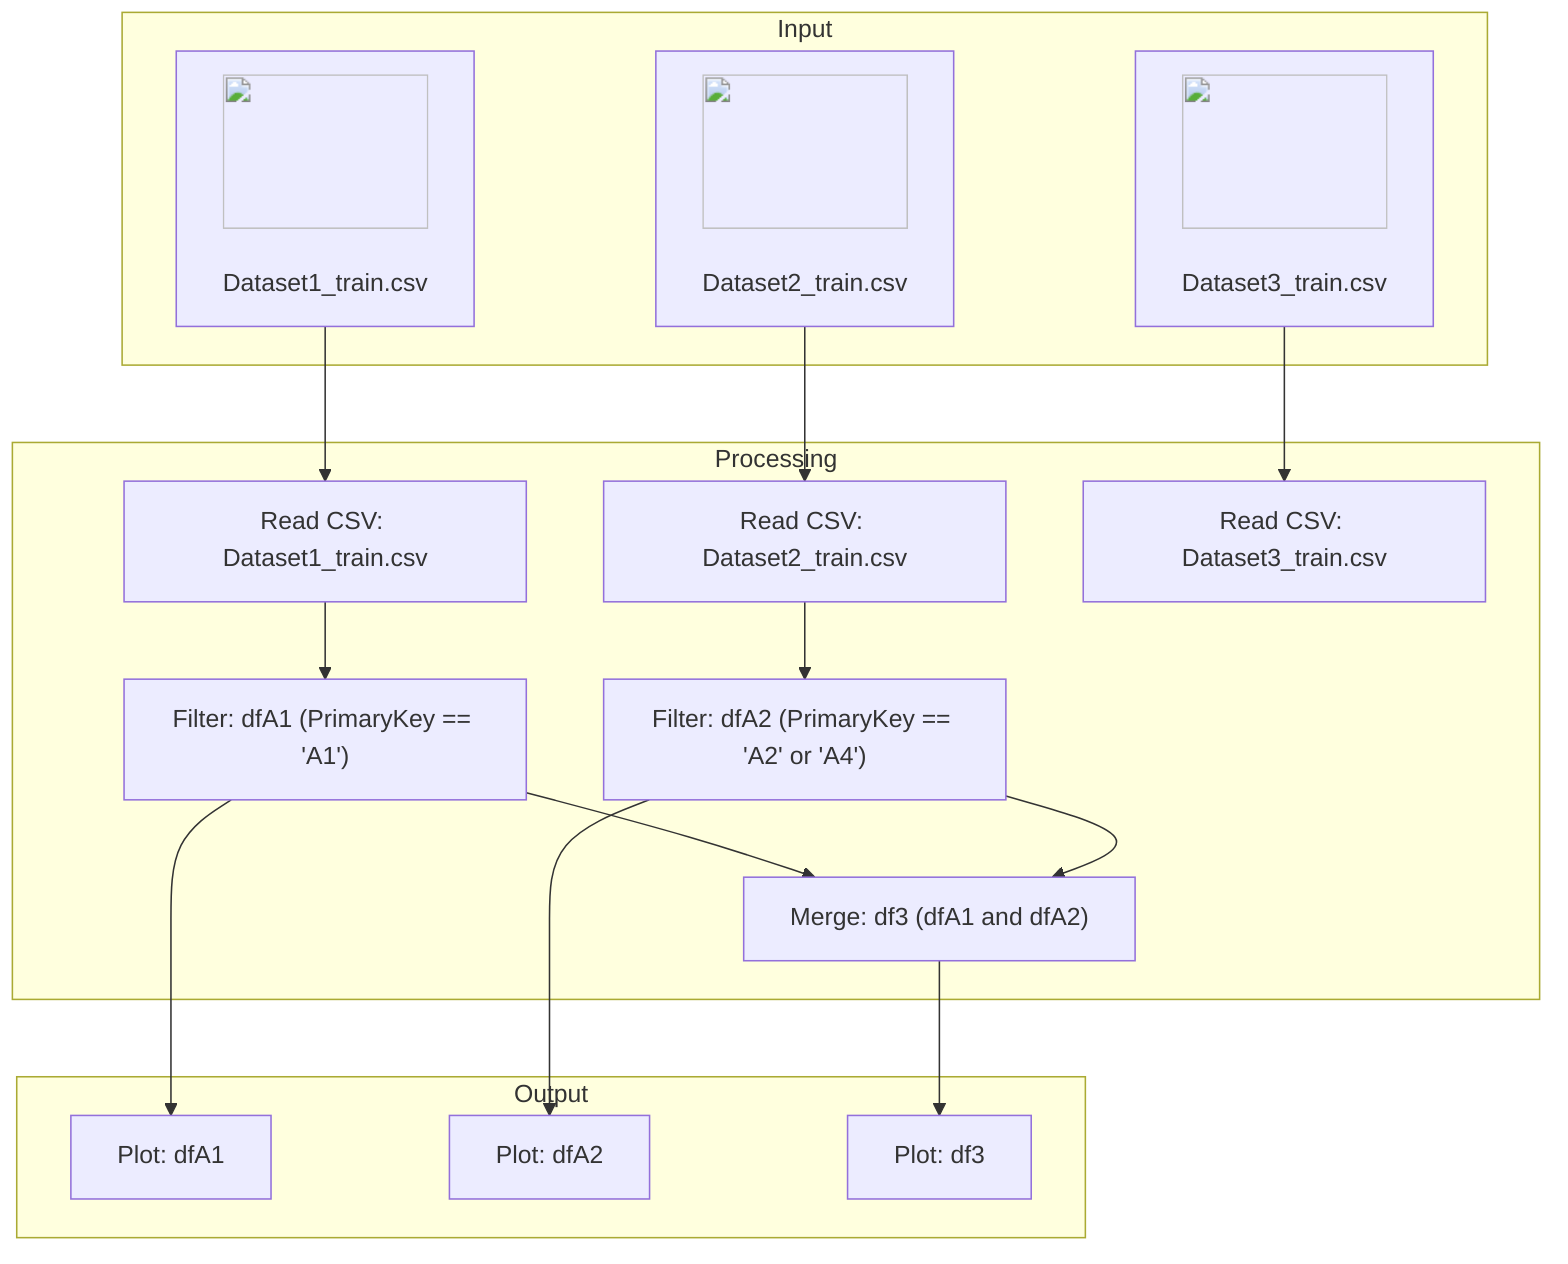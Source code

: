 flowchart TD
    subgraph Input
        A1["<img src='icons/file.svg' width=100 height=100/> <br/> Dataset1_train.csv"]
        A2["<img src='icons/file.svg' width=100 height=100/> <br/> Dataset2_train.csv"]
        A3["<img src='icons/file.svg' width=100 height=100/> <br/> Dataset3_train.csv"]
    end
    subgraph Processing
        B1["Read CSV: Dataset1_train.csv"]
        B2["Read CSV: Dataset2_train.csv"]
        B3["Read CSV: Dataset3_train.csv"]
        C1["Filter: dfA1 (PrimaryKey == 'A1')"]
        C2["Filter: dfA2 (PrimaryKey == 'A2' or 'A4')"]
        D1["Merge: df3 (dfA1 and dfA2)"]
    end
    subgraph Output
        E1["Plot: dfA1"]
        E2["Plot: dfA2"]
        E3["Plot: df3"]
    end

    A1 --> B1 --> C1 --> D1
    A2 --> B2 --> C2 --> D1
    A3 --> B3
    C1 --> E1
    C2 --> E2
    D1 --> E3